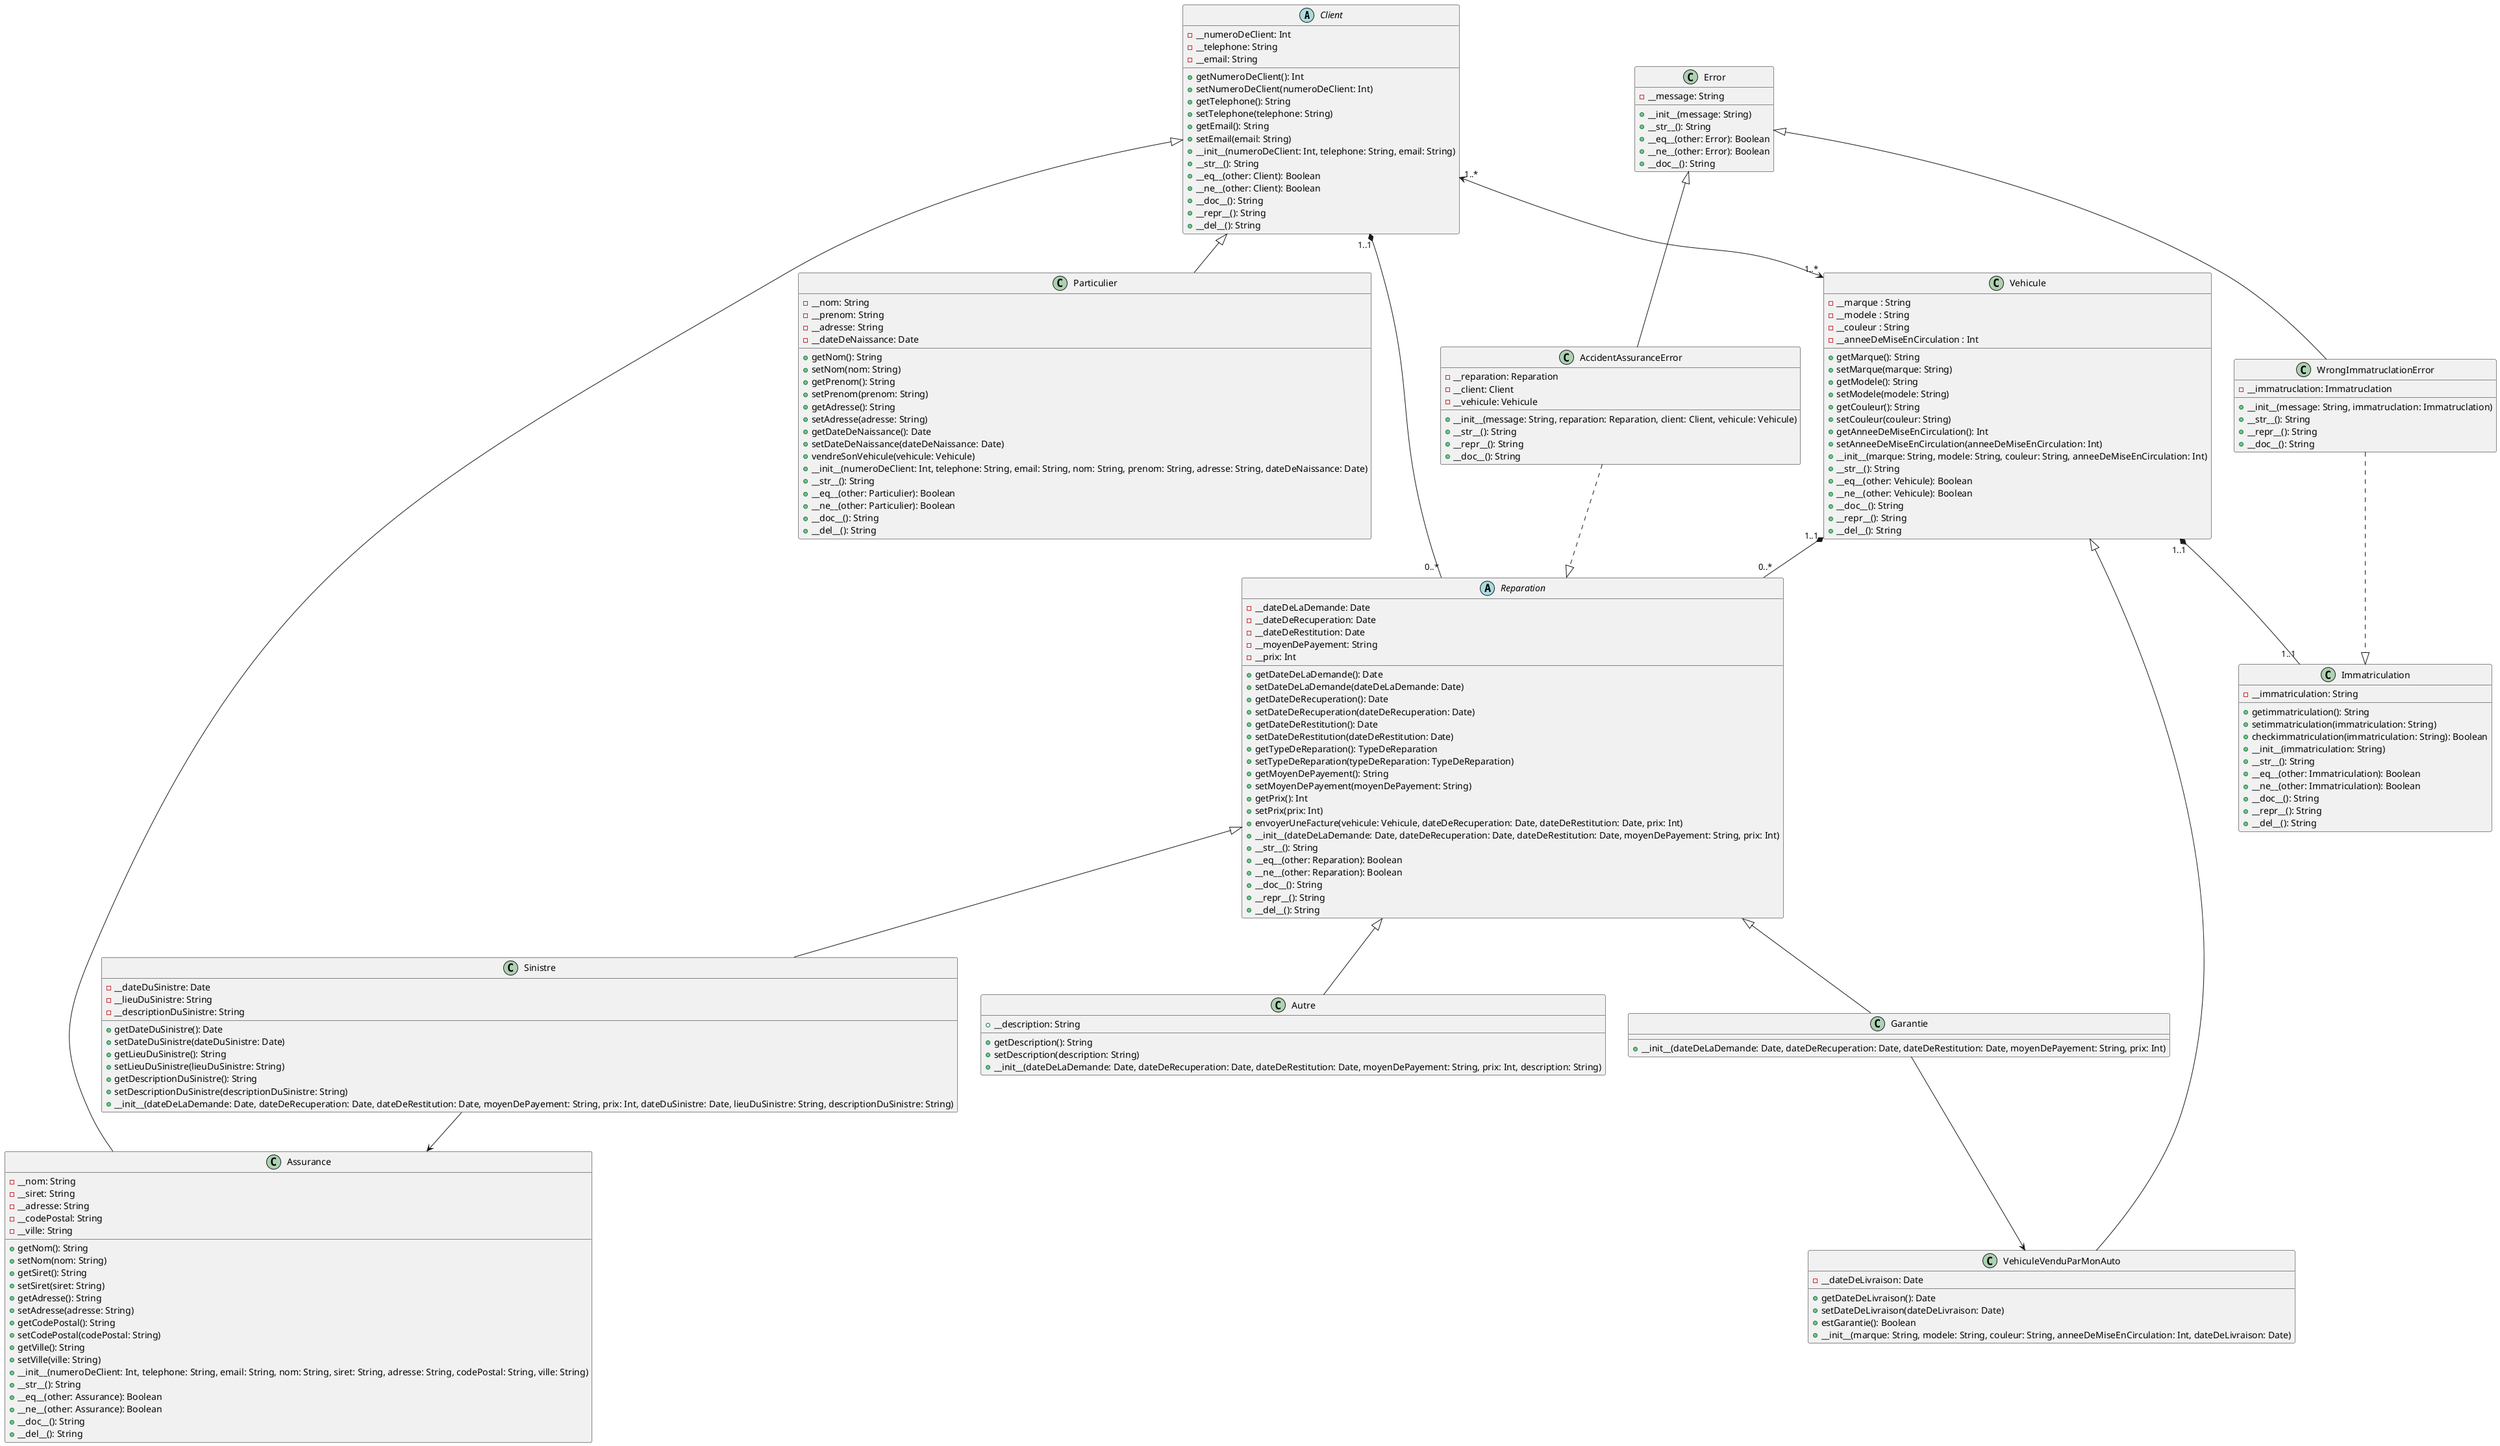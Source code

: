 @startuml MonAuto
Client "1..*" <--> "1..*" Vehicule
Client "1..1" *-- "0..*" Reparation
Vehicule "1..1" *-- "0..*" Reparation
Vehicule " 1..1" *-- "1..1" Immatriculation
AccidentAssuranceError ..|> Reparation
WrongImmatruclationError ..|> Immatriculation
Sinistre --> Assurance
Garantie --> VehiculeVenduParMonAuto


class Immatriculation {
    - __immatriculation: String
    + getimmatriculation(): String
    + setimmatriculation(immatriculation: String)
    + checkimmatriculation(immatriculation: String): Boolean
    + __init__(immatriculation: String)
    + __str__(): String
    + __eq__(other: Immatriculation): Boolean
    + __ne__(other: Immatriculation): Boolean
    + __doc__(): String
    + __repr__(): String
    + __del__(): String
}

class Vehicule {
    - __marque : String
    - __modele : String
    - __couleur : String
    - __anneeDeMiseEnCirculation : Int
    + getMarque(): String
    + setMarque(marque: String)
    + getModele(): String
    + setModele(modele: String)
    + getCouleur(): String
    + setCouleur(couleur: String)
    + getAnneeDeMiseEnCirculation(): Int
    + setAnneeDeMiseEnCirculation(anneeDeMiseEnCirculation: Int)
    + __init__(marque: String, modele: String, couleur: String, anneeDeMiseEnCirculation: Int)
    + __str__(): String
    + __eq__(other: Vehicule): Boolean
    + __ne__(other: Vehicule): Boolean
    + __doc__(): String
    + __repr__(): String
    + __del__(): String
}

class VehiculeVenduParMonAuto extends Vehicule {
    - __dateDeLivraison: Date
    + getDateDeLivraison(): Date
    + setDateDeLivraison(dateDeLivraison: Date)
    + estGarantie(): Boolean
    + __init__(marque: String, modele: String, couleur: String, anneeDeMiseEnCirculation: Int, dateDeLivraison: Date)
}

abstract Reparation {
    - __dateDeLaDemande: Date
    - __dateDeRecuperation: Date
    - __dateDeRestitution: Date
    - __moyenDePayement: String
    - __prix: Int
    + getDateDeLaDemande(): Date
    + setDateDeLaDemande(dateDeLaDemande: Date)
    + getDateDeRecuperation(): Date
    + setDateDeRecuperation(dateDeRecuperation: Date)
    + getDateDeRestitution(): Date
    + setDateDeRestitution(dateDeRestitution: Date)
    + getTypeDeReparation(): TypeDeReparation
    + setTypeDeReparation(typeDeReparation: TypeDeReparation)
    + getMoyenDePayement(): String
    + setMoyenDePayement(moyenDePayement: String)
    + getPrix(): Int
    + setPrix(prix: Int)
    + envoyerUneFacture(vehicule: Vehicule, dateDeRecuperation: Date, dateDeRestitution: Date, prix: Int)
    + __init__(dateDeLaDemande: Date, dateDeRecuperation: Date, dateDeRestitution: Date, moyenDePayement: String, prix: Int)
    + __str__(): String
    + __eq__(other: Reparation): Boolean
    + __ne__(other: Reparation): Boolean
    + __doc__(): String
    + __repr__(): String
    + __del__(): String
}

class Sinistre extends Reparation {
    - __dateDuSinistre: Date
    - __lieuDuSinistre: String
    - __descriptionDuSinistre: String
    + getDateDuSinistre(): Date
    + setDateDuSinistre(dateDuSinistre: Date)
    + getLieuDuSinistre(): String
    + setLieuDuSinistre(lieuDuSinistre: String)
    + getDescriptionDuSinistre(): String
    + setDescriptionDuSinistre(descriptionDuSinistre: String)
    + __init__(dateDeLaDemande: Date, dateDeRecuperation: Date, dateDeRestitution: Date, moyenDePayement: String, prix: Int, dateDuSinistre: Date, lieuDuSinistre: String, descriptionDuSinistre: String)
}

class Garantie extends Reparation {
    + __init__(dateDeLaDemande: Date, dateDeRecuperation: Date, dateDeRestitution: Date, moyenDePayement: String, prix: Int)
}

class Autre extends Reparation {
    + __description: String
    + getDescription(): String
    + setDescription(description: String)
    + __init__(dateDeLaDemande: Date, dateDeRecuperation: Date, dateDeRestitution: Date, moyenDePayement: String, prix: Int, description: String)
}


abstract Client {
    - __numeroDeClient: Int
    - __telephone: String
    - __email: String
    + getNumeroDeClient(): Int
    + setNumeroDeClient(numeroDeClient: Int)
    + getTelephone(): String
    + setTelephone(telephone: String)
    + getEmail(): String
    + setEmail(email: String)
    + __init__(numeroDeClient: Int, telephone: String, email: String)
    + __str__(): String
    + __eq__(other: Client): Boolean
    + __ne__(other: Client): Boolean
    + __doc__(): String
    + __repr__(): String
    + __del__(): String
}

class Assurance extends Client {
    - __nom: String
    - __siret: String
    - __adresse: String
    - __codePostal: String
    - __ville: String
    + getNom(): String
    + setNom(nom: String)
    + getSiret(): String
    + setSiret(siret: String)
    + getAdresse(): String
    + setAdresse(adresse: String)
    + getCodePostal(): String
    + setCodePostal(codePostal: String)
    + getVille(): String
    + setVille(ville: String)
    + __init__(numeroDeClient: Int, telephone: String, email: String, nom: String, siret: String, adresse: String, codePostal: String, ville: String)
    + __str__(): String
    + __eq__(other: Assurance): Boolean
    + __ne__(other: Assurance): Boolean
    + __doc__(): String
    + __del__(): String
}

class Particulier extends Client {
    - __nom: String
    - __prenom: String
    - __adresse: String
    - __dateDeNaissance: Date
    + getNom(): String
    + setNom(nom: String)
    + getPrenom(): String
    + setPrenom(prenom: String)
    + getAdresse(): String
    + setAdresse(adresse: String)
    + getDateDeNaissance(): Date
    + setDateDeNaissance(dateDeNaissance: Date)
    + vendreSonVehicule(vehicule: Vehicule)
    + __init__(numeroDeClient: Int, telephone: String, email: String, nom: String, prenom: String, adresse: String, dateDeNaissance: Date)
    + __str__(): String
    + __eq__(other: Particulier): Boolean
    + __ne__(other: Particulier): Boolean
    + __doc__(): String
    + __del__(): String
} 

class Error {
    - __message: String
    + __init__(message: String)
    + __str__(): String
    + __eq__(other: Error): Boolean
    + __ne__(other: Error): Boolean
    + __doc__(): String
}

class AccidentAssuranceError extends Error {
    - __reparation: Reparation
    - __client: Client
    - __vehicule: Vehicule
    + __init__(message: String, reparation: Reparation, client: Client, vehicule: Vehicule)
    + __str__(): String
    + __repr__(): String
    + __doc__(): String
}

class WrongImmatruclationError extends Error {
    - __immatruclation: Immatruclation
    + __init__(message: String, immatruclation: Immatruclation)
    + __str__(): String
    + __repr__(): String
    + __doc__(): String
}


@enduml
